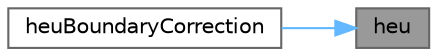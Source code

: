 digraph "heu"
{
 // LATEX_PDF_SIZE
  bgcolor="transparent";
  edge [fontname=Helvetica,fontsize=10,labelfontname=Helvetica,labelfontsize=10];
  node [fontname=Helvetica,fontsize=10,shape=box,height=0.2,width=0.4];
  rankdir="RL";
  Node1 [id="Node000001",label="heu",height=0.2,width=0.4,color="gray40", fillcolor="grey60", style="filled", fontcolor="black",tooltip=" "];
  Node1 -> Node2 [id="edge1_Node000001_Node000002",dir="back",color="steelblue1",style="solid",tooltip=" "];
  Node2 [id="Node000002",label="heuBoundaryCorrection",height=0.2,width=0.4,color="grey40", fillcolor="white", style="filled",URL="$classFoam_1_1psiuReactionThermo.html#a165a35c714f4608b138606c72f85e200",tooltip=" "];
}
